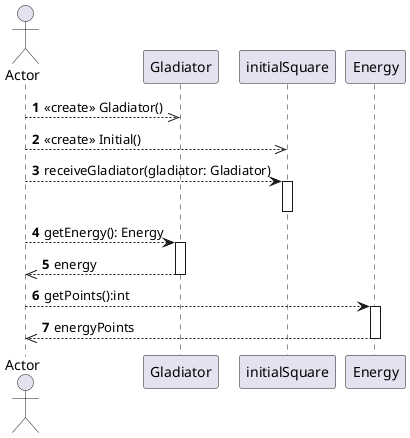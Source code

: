 @startuml
'https://plantuml.com/sequence-diagram

autonumber
actor Actor
Actor -->> Gladiator: <<create>> Gladiator()
Actor -->> initialSquare: <<create>> Initial()
Actor --> initialSquare: receiveGladiator(gladiator: Gladiator)
activate initialSquare
deactivate initialSquare
Actor --> Gladiator: getEnergy(): Energy
activate Gladiator
Gladiator -->> Actor: energy
deactivate Gladiator
Actor --> Energy: getPoints():int
activate Energy
Energy -->> Actor: energyPoints
deactivate Energy
@enduml